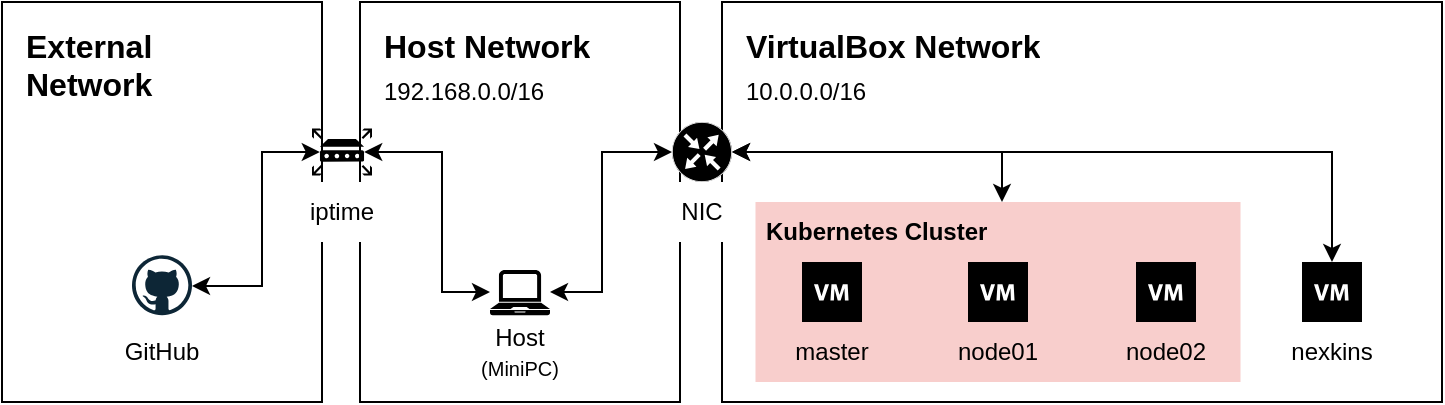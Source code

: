 <mxfile version="26.2.14">
  <diagram name="System Diagram" id="mtSnrj6schEjkRu2kLHf">
    <mxGraphModel dx="919" dy="925" grid="1" gridSize="10" guides="1" tooltips="1" connect="1" arrows="0" fold="1" page="1" pageScale="1" pageWidth="1169" pageHeight="827" math="0" shadow="0">
      <root>
        <mxCell id="0" />
        <mxCell id="1" parent="0" />
        <mxCell id="BQRr1PeUNsmQTGOYHVgu-46" value="" style="rounded=0;whiteSpace=wrap;html=1;" vertex="1" parent="1">
          <mxGeometry x="120" y="280" width="160" height="200" as="geometry" />
        </mxCell>
        <mxCell id="BQRr1PeUNsmQTGOYHVgu-18" value="" style="rounded=0;whiteSpace=wrap;html=1;" vertex="1" parent="1">
          <mxGeometry x="299" y="280" width="160" height="200" as="geometry" />
        </mxCell>
        <mxCell id="BQRr1PeUNsmQTGOYHVgu-1" value="" style="rounded=0;whiteSpace=wrap;html=1;" vertex="1" parent="1">
          <mxGeometry x="480" y="280" width="360" height="200" as="geometry" />
        </mxCell>
        <mxCell id="BQRr1PeUNsmQTGOYHVgu-2" value="&lt;h1 style=&quot;margin-top: 0px;&quot;&gt;VirtualBox Network&lt;/h1&gt;" style="text;html=1;whiteSpace=wrap;overflow=hidden;rounded=0;fontSize=8;verticalAlign=middle;" vertex="1" parent="1">
          <mxGeometry x="490" y="290" width="160" height="20" as="geometry" />
        </mxCell>
        <mxCell id="BQRr1PeUNsmQTGOYHVgu-3" value="10.0.0.0/16" style="text;html=1;align=left;verticalAlign=middle;whiteSpace=wrap;rounded=0;" vertex="1" parent="1">
          <mxGeometry x="490" y="310" width="80" height="30" as="geometry" />
        </mxCell>
        <mxCell id="BQRr1PeUNsmQTGOYHVgu-17" value="&lt;h1 style=&quot;margin-top: 0px;&quot;&gt;Host Network&lt;/h1&gt;" style="text;html=1;whiteSpace=wrap;overflow=hidden;rounded=0;fontSize=8;verticalAlign=middle;" vertex="1" parent="1">
          <mxGeometry x="309" y="290" width="110" height="20" as="geometry" />
        </mxCell>
        <mxCell id="BQRr1PeUNsmQTGOYHVgu-19" value="192.168.0.0/16" style="text;html=1;align=left;verticalAlign=middle;whiteSpace=wrap;rounded=0;" vertex="1" parent="1">
          <mxGeometry x="309" y="310" width="90" height="30" as="geometry" />
        </mxCell>
        <mxCell id="BQRr1PeUNsmQTGOYHVgu-20" value="" style="pointerEvents=1;shadow=0;dashed=0;html=1;strokeColor=none;fillColor=#000000;labelPosition=center;verticalLabelPosition=bottom;verticalAlign=top;align=center;outlineConnect=0;shape=mxgraph.veeam.laptop;aspect=fixed;" vertex="1" parent="1">
          <mxGeometry x="364" y="414" width="30" height="22.6" as="geometry" />
        </mxCell>
        <mxCell id="BQRr1PeUNsmQTGOYHVgu-21" value="Host&lt;br&gt;&lt;font style=&quot;font-size: 10px;&quot;&gt;(MiniPC)&lt;/font&gt;" style="text;html=1;align=center;verticalAlign=middle;whiteSpace=wrap;rounded=0;" vertex="1" parent="1">
          <mxGeometry x="339" y="440" width="80" height="30" as="geometry" />
        </mxCell>
        <mxCell id="BQRr1PeUNsmQTGOYHVgu-28" style="edgeStyle=orthogonalEdgeStyle;rounded=0;orthogonalLoop=1;jettySize=auto;html=1;exitX=0;exitY=0.5;exitDx=0;exitDy=0;exitPerimeter=0;startArrow=classic;startFill=1;endArrow=classic;endFill=1;" edge="1" parent="1" source="BQRr1PeUNsmQTGOYHVgu-22" target="BQRr1PeUNsmQTGOYHVgu-20">
          <mxGeometry relative="1" as="geometry">
            <Array as="points">
              <mxPoint x="420" y="355" />
              <mxPoint x="420" y="425" />
            </Array>
          </mxGeometry>
        </mxCell>
        <mxCell id="BQRr1PeUNsmQTGOYHVgu-40" style="edgeStyle=orthogonalEdgeStyle;rounded=0;orthogonalLoop=1;jettySize=auto;html=1;exitX=1;exitY=0.5;exitDx=0;exitDy=0;exitPerimeter=0;startArrow=classic;startFill=1;endArrow=classic;endFill=1;" edge="1" parent="1" source="BQRr1PeUNsmQTGOYHVgu-22" target="BQRr1PeUNsmQTGOYHVgu-14">
          <mxGeometry relative="1" as="geometry" />
        </mxCell>
        <mxCell id="BQRr1PeUNsmQTGOYHVgu-22" value="" style="sketch=0;points=[[0.5,0,0],[1,0.5,0],[0.5,1,0],[0,0.5,0],[0.145,0.145,0],[0.856,0.145,0],[0.855,0.856,0],[0.145,0.855,0]];verticalLabelPosition=bottom;html=1;verticalAlign=top;aspect=fixed;align=center;pointerEvents=1;shape=mxgraph.cisco19.rect;prIcon=router;fillColor=#000000;strokeColor=#FFFFFF;" vertex="1" parent="1">
          <mxGeometry x="455" y="340" width="30" height="30" as="geometry" />
        </mxCell>
        <mxCell id="BQRr1PeUNsmQTGOYHVgu-25" value="NIC" style="text;html=1;align=center;verticalAlign=middle;whiteSpace=wrap;rounded=0;labelBackgroundColor=default;fillColor=default;" vertex="1" parent="1">
          <mxGeometry x="430" y="370" width="80" height="30" as="geometry" />
        </mxCell>
        <mxCell id="BQRr1PeUNsmQTGOYHVgu-26" value="" style="rounded=0;whiteSpace=wrap;html=1;movable=1;resizable=1;rotatable=1;deletable=1;editable=1;locked=0;connectable=1;fillColor=#f8cecc;strokeColor=none;" vertex="1" parent="1">
          <mxGeometry x="496.75" y="380" width="242.5" height="90" as="geometry" />
        </mxCell>
        <mxCell id="BQRr1PeUNsmQTGOYHVgu-4" value="" style="shadow=0;dashed=0;html=1;strokeColor=none;fillColor=#000000;labelPosition=center;verticalLabelPosition=bottom;verticalAlign=top;align=center;outlineConnect=0;shape=mxgraph.veeam.2d.virtual_machine;container=0;" vertex="1" parent="1">
          <mxGeometry x="520" y="410" width="30" height="30" as="geometry" />
        </mxCell>
        <mxCell id="BQRr1PeUNsmQTGOYHVgu-5" value="master" style="text;html=1;align=center;verticalAlign=middle;whiteSpace=wrap;rounded=0;container=0;" vertex="1" parent="1">
          <mxGeometry x="495" y="440" width="80" height="30" as="geometry" />
        </mxCell>
        <mxCell id="BQRr1PeUNsmQTGOYHVgu-8" value="" style="shadow=0;dashed=0;html=1;strokeColor=none;fillColor=#000000;labelPosition=center;verticalLabelPosition=bottom;verticalAlign=top;align=center;outlineConnect=0;shape=mxgraph.veeam.2d.virtual_machine;container=0;" vertex="1" parent="1">
          <mxGeometry x="603" y="410" width="30" height="30" as="geometry" />
        </mxCell>
        <mxCell id="BQRr1PeUNsmQTGOYHVgu-9" value="node01" style="text;html=1;align=center;verticalAlign=middle;whiteSpace=wrap;rounded=0;container=0;" vertex="1" parent="1">
          <mxGeometry x="578" y="440" width="80" height="30" as="geometry" />
        </mxCell>
        <mxCell id="BQRr1PeUNsmQTGOYHVgu-11" value="" style="shadow=0;dashed=0;html=1;strokeColor=none;fillColor=#000000;labelPosition=center;verticalLabelPosition=bottom;verticalAlign=top;align=center;outlineConnect=0;shape=mxgraph.veeam.2d.virtual_machine;container=0;" vertex="1" parent="1">
          <mxGeometry x="687" y="410" width="30" height="30" as="geometry" />
        </mxCell>
        <mxCell id="BQRr1PeUNsmQTGOYHVgu-12" value="node02" style="text;html=1;align=center;verticalAlign=middle;whiteSpace=wrap;rounded=0;container=0;" vertex="1" parent="1">
          <mxGeometry x="662" y="440" width="80" height="30" as="geometry" />
        </mxCell>
        <mxCell id="BQRr1PeUNsmQTGOYHVgu-14" value="" style="shadow=0;dashed=0;html=1;strokeColor=none;fillColor=#000000;labelPosition=center;verticalLabelPosition=bottom;verticalAlign=top;align=center;outlineConnect=0;shape=mxgraph.veeam.2d.virtual_machine;container=0;" vertex="1" parent="1">
          <mxGeometry x="770" y="410" width="30" height="30" as="geometry" />
        </mxCell>
        <mxCell id="BQRr1PeUNsmQTGOYHVgu-15" value="nexkins" style="text;html=1;align=center;verticalAlign=middle;whiteSpace=wrap;rounded=0;container=0;" vertex="1" parent="1">
          <mxGeometry x="745" y="440" width="80" height="30" as="geometry" />
        </mxCell>
        <mxCell id="BQRr1PeUNsmQTGOYHVgu-39" style="edgeStyle=orthogonalEdgeStyle;rounded=0;orthogonalLoop=1;jettySize=auto;html=1;exitX=1;exitY=0;exitDx=0;exitDy=0;entryX=1;entryY=0.5;entryDx=0;entryDy=0;entryPerimeter=0;startArrow=classic;startFill=1;endArrow=classic;endFill=1;" edge="1" parent="1" source="BQRr1PeUNsmQTGOYHVgu-27" target="BQRr1PeUNsmQTGOYHVgu-22">
          <mxGeometry relative="1" as="geometry" />
        </mxCell>
        <mxCell id="BQRr1PeUNsmQTGOYHVgu-27" value="Kubernetes Cluster" style="text;html=1;align=left;verticalAlign=middle;whiteSpace=wrap;rounded=0;fontStyle=1" vertex="1" parent="1">
          <mxGeometry x="500" y="380" width="120" height="30" as="geometry" />
        </mxCell>
        <mxCell id="BQRr1PeUNsmQTGOYHVgu-41" style="edgeStyle=orthogonalEdgeStyle;rounded=0;orthogonalLoop=1;jettySize=auto;html=1;exitX=0.87;exitY=0.5;exitDx=0;exitDy=0;exitPerimeter=0;startArrow=classic;startFill=1;endArrow=classic;endFill=1;" edge="1" parent="1" source="BQRr1PeUNsmQTGOYHVgu-23" target="BQRr1PeUNsmQTGOYHVgu-20">
          <mxGeometry relative="1" as="geometry">
            <Array as="points">
              <mxPoint x="340" y="355" />
              <mxPoint x="340" y="425" />
            </Array>
          </mxGeometry>
        </mxCell>
        <mxCell id="BQRr1PeUNsmQTGOYHVgu-42" style="edgeStyle=orthogonalEdgeStyle;rounded=0;orthogonalLoop=1;jettySize=auto;html=1;exitX=0.13;exitY=0.5;exitDx=0;exitDy=0;exitPerimeter=0;startArrow=classic;startFill=1;endArrow=classic;endFill=1;" edge="1" parent="1" source="BQRr1PeUNsmQTGOYHVgu-23" target="BQRr1PeUNsmQTGOYHVgu-37">
          <mxGeometry relative="1" as="geometry">
            <Array as="points">
              <mxPoint x="250" y="355" />
              <mxPoint x="250" y="422" />
            </Array>
          </mxGeometry>
        </mxCell>
        <mxCell id="BQRr1PeUNsmQTGOYHVgu-23" value="" style="sketch=0;aspect=fixed;pointerEvents=1;shadow=0;dashed=0;html=1;strokeColor=none;labelPosition=center;verticalLabelPosition=bottom;verticalAlign=top;align=center;fillColor=#000000;shape=mxgraph.mscae.enterprise.router" vertex="1" parent="1">
          <mxGeometry x="275" y="343.3" width="30" height="23.4" as="geometry" />
        </mxCell>
        <mxCell id="BQRr1PeUNsmQTGOYHVgu-24" value="iptime" style="text;html=1;align=center;verticalAlign=middle;whiteSpace=wrap;rounded=0;fillColor=default;" vertex="1" parent="1">
          <mxGeometry x="260" y="370" width="60" height="30" as="geometry" />
        </mxCell>
        <mxCell id="BQRr1PeUNsmQTGOYHVgu-37" value="" style="dashed=0;outlineConnect=0;html=1;align=center;labelPosition=center;verticalLabelPosition=bottom;verticalAlign=top;shape=mxgraph.weblogos.github" vertex="1" parent="1">
          <mxGeometry x="185" y="406.6" width="30" height="30" as="geometry" />
        </mxCell>
        <mxCell id="BQRr1PeUNsmQTGOYHVgu-38" value="GitHub" style="text;html=1;align=center;verticalAlign=middle;whiteSpace=wrap;rounded=0;fillColor=default;" vertex="1" parent="1">
          <mxGeometry x="160" y="440" width="80" height="30" as="geometry" />
        </mxCell>
        <mxCell id="BQRr1PeUNsmQTGOYHVgu-45" value="&lt;h1 style=&quot;margin-top: 0px;&quot;&gt;External Network&lt;/h1&gt;" style="text;html=1;whiteSpace=wrap;overflow=hidden;rounded=0;fontSize=8;verticalAlign=middle;" vertex="1" parent="1">
          <mxGeometry x="130" y="290" width="110" height="40" as="geometry" />
        </mxCell>
      </root>
    </mxGraphModel>
  </diagram>
</mxfile>

